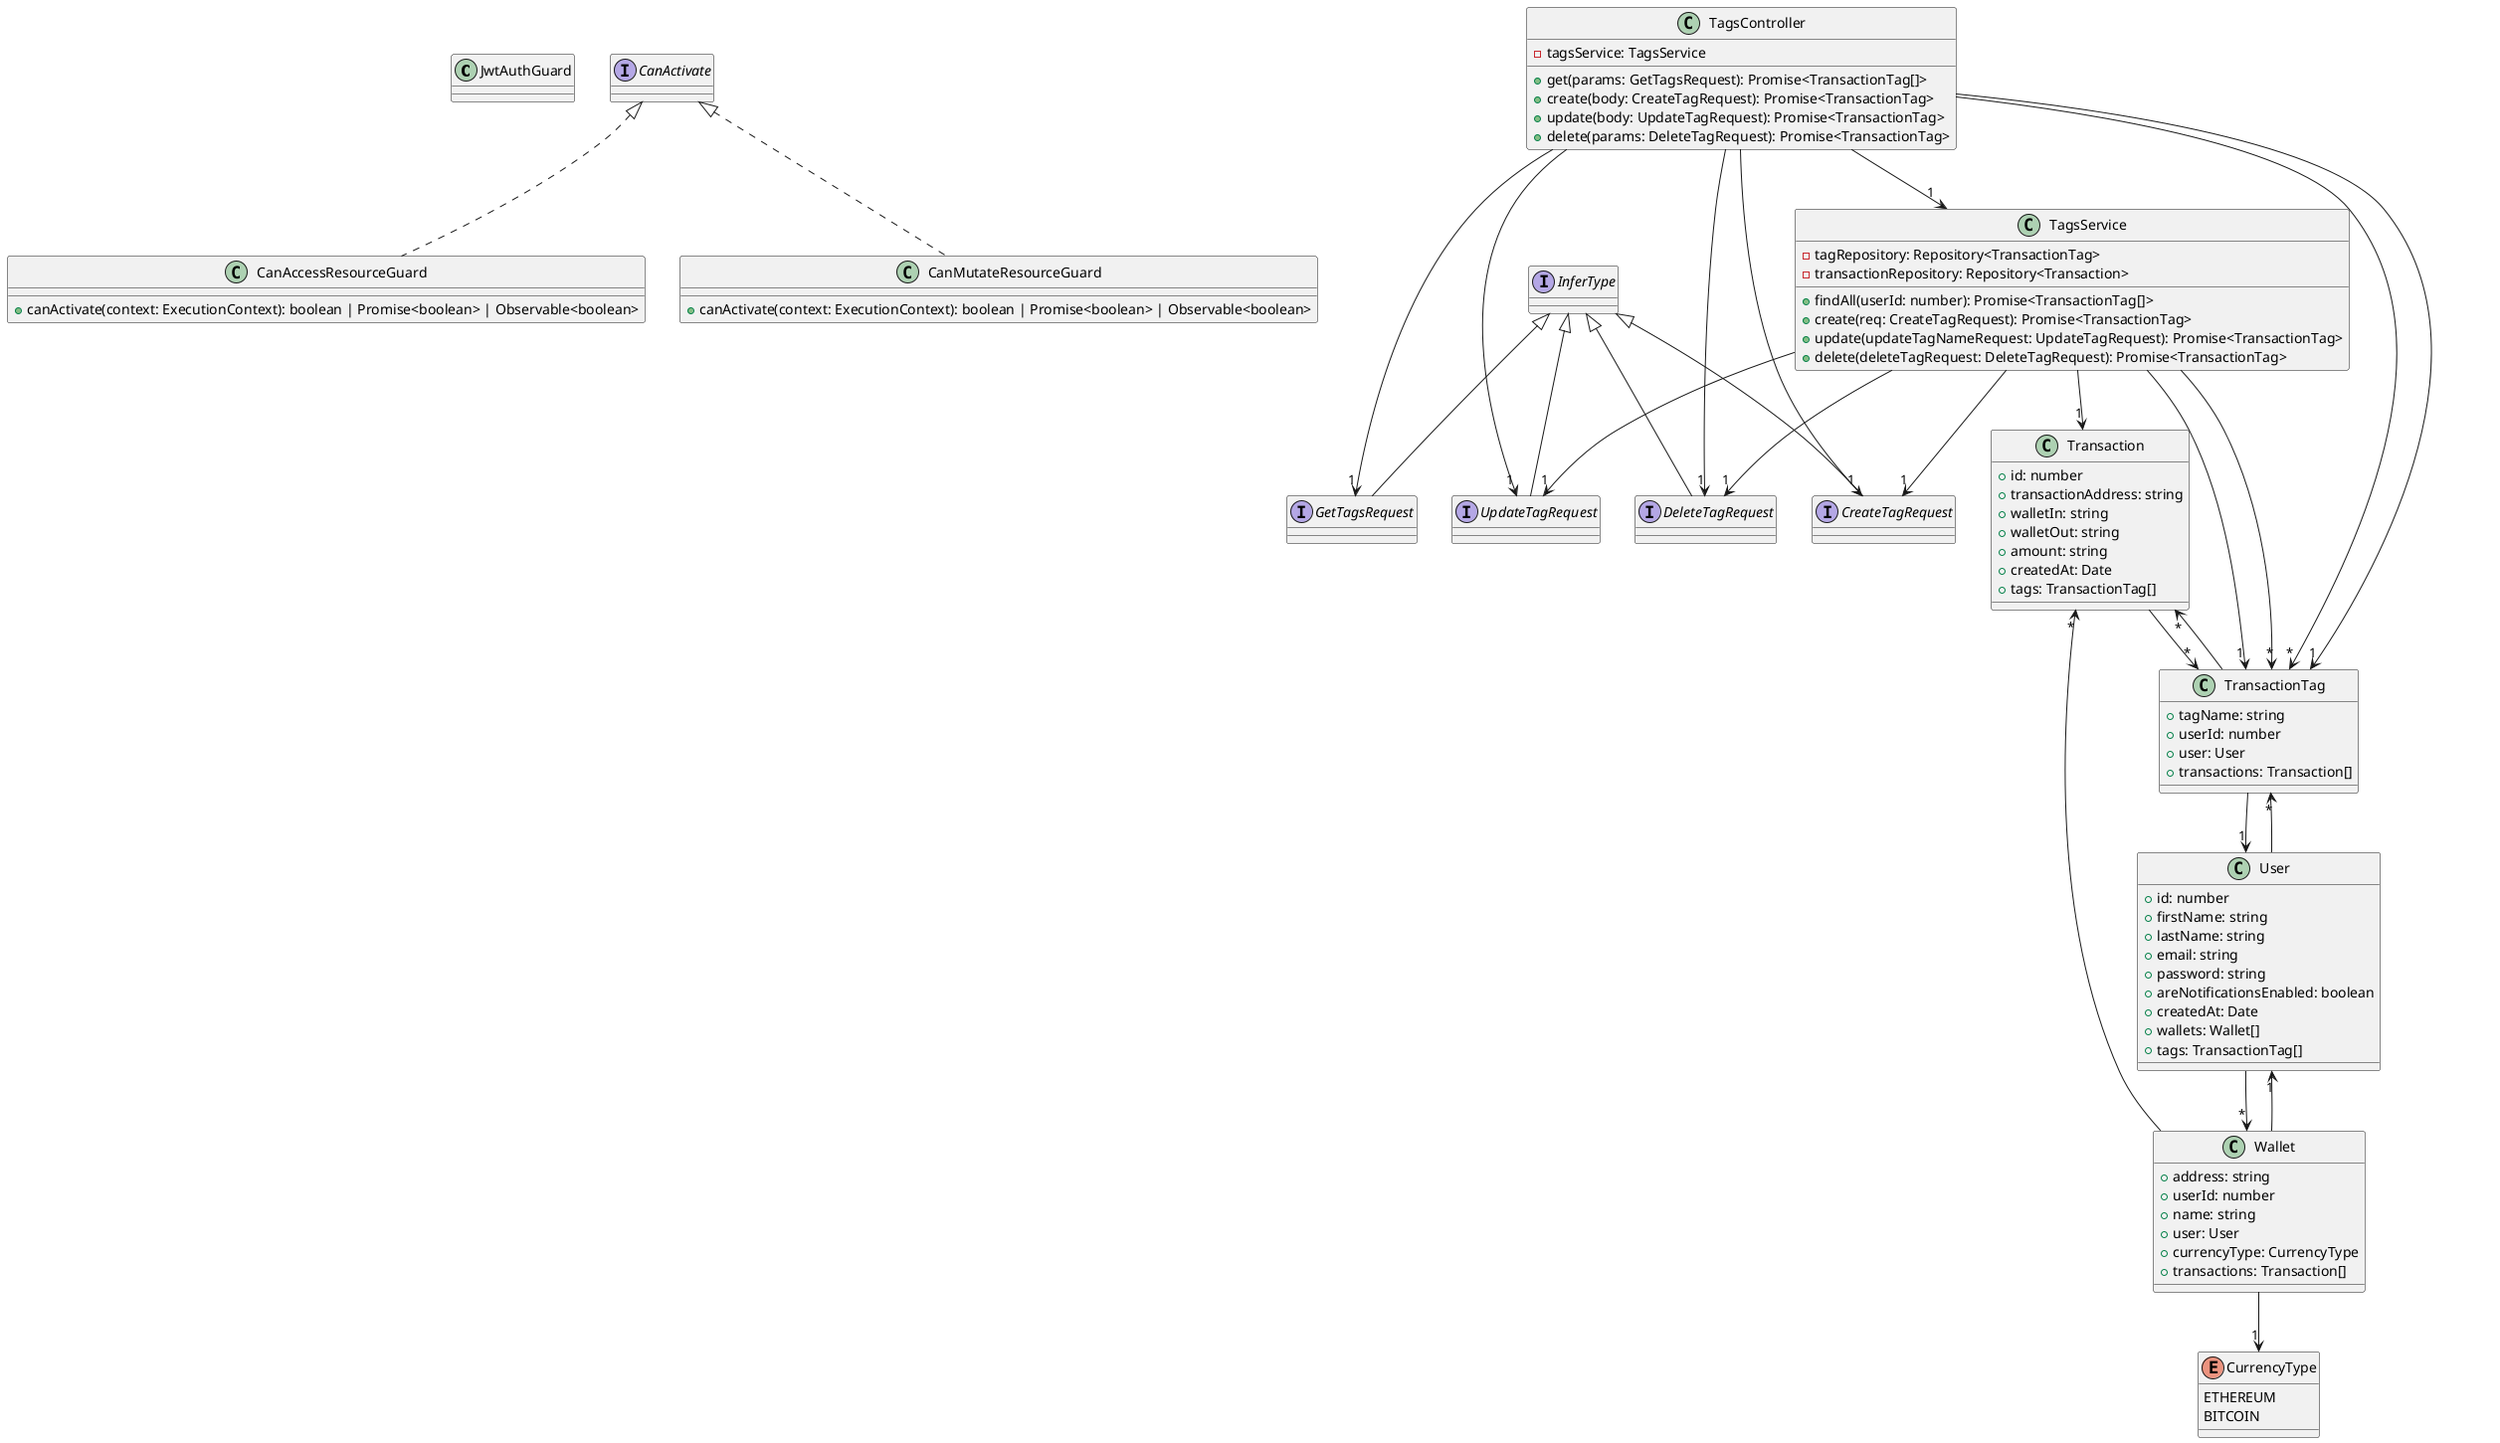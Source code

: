 @startuml
class JwtAuthGuard
class CanAccessResourceGuard implements CanActivate {
    +canActivate(context: ExecutionContext): boolean | Promise<boolean> | Observable<boolean>
}
interface GetTagsRequest extends InferType
interface CreateTagRequest extends InferType
interface UpdateTagRequest extends InferType
interface DeleteTagRequest extends InferType
class Transaction {
    +id: number
    +transactionAddress: string
    +walletIn: string
    +walletOut: string
    +amount: string
    +createdAt: Date
    +tags: TransactionTag[]
}
enum CurrencyType {
    ETHEREUM
    BITCOIN
}
class Wallet {
    +address: string
    +userId: number
    +name: string
    +user: User
    +currencyType: CurrencyType
    +transactions: Transaction[]
}
class User {
    +id: number
    +firstName: string
    +lastName: string
    +email: string
    +password: string
    +areNotificationsEnabled: boolean
    +createdAt: Date
    +wallets: Wallet[]
    +tags: TransactionTag[]
}
class TransactionTag {
    +tagName: string
    +userId: number
    +user: User
    +transactions: Transaction[]
}
class TagsService {
    -tagRepository: Repository<TransactionTag>
    -transactionRepository: Repository<Transaction>
    +findAll(userId: number): Promise<TransactionTag[]>
    +create(req: CreateTagRequest): Promise<TransactionTag>
    +update(updateTagNameRequest: UpdateTagRequest): Promise<TransactionTag>
    +delete(deleteTagRequest: DeleteTagRequest): Promise<TransactionTag>
}
class CanMutateResourceGuard implements CanActivate {
    +canActivate(context: ExecutionContext): boolean | Promise<boolean> | Observable<boolean>
}
class TagsController {
    -tagsService: TagsService
    +get(params: GetTagsRequest): Promise<TransactionTag[]>
    +create(body: CreateTagRequest): Promise<TransactionTag>
    +update(body: UpdateTagRequest): Promise<TransactionTag>
    +delete(params: DeleteTagRequest): Promise<TransactionTag>
}
Transaction --> "*" TransactionTag
Wallet --> "1" User
Wallet --> "1" CurrencyType
Wallet --> "*" Transaction
User --> "*" Wallet
User --> "*" TransactionTag
TransactionTag --> "1" User
TransactionTag --> "*" Transaction
TagsService --> "1" TransactionTag
TagsService --> "1" Transaction
TagsService --> "*" TransactionTag
TagsService --> "1" CreateTagRequest
TagsService --> "1" UpdateTagRequest
TagsService --> "1" DeleteTagRequest
TagsController --> "1" TagsService
TagsController --> "1" GetTagsRequest
TagsController --> "*" TransactionTag
TagsController --> "1" CreateTagRequest
TagsController --> "1" TransactionTag
TagsController --> "1" UpdateTagRequest
TagsController --> "1" DeleteTagRequest
@enduml